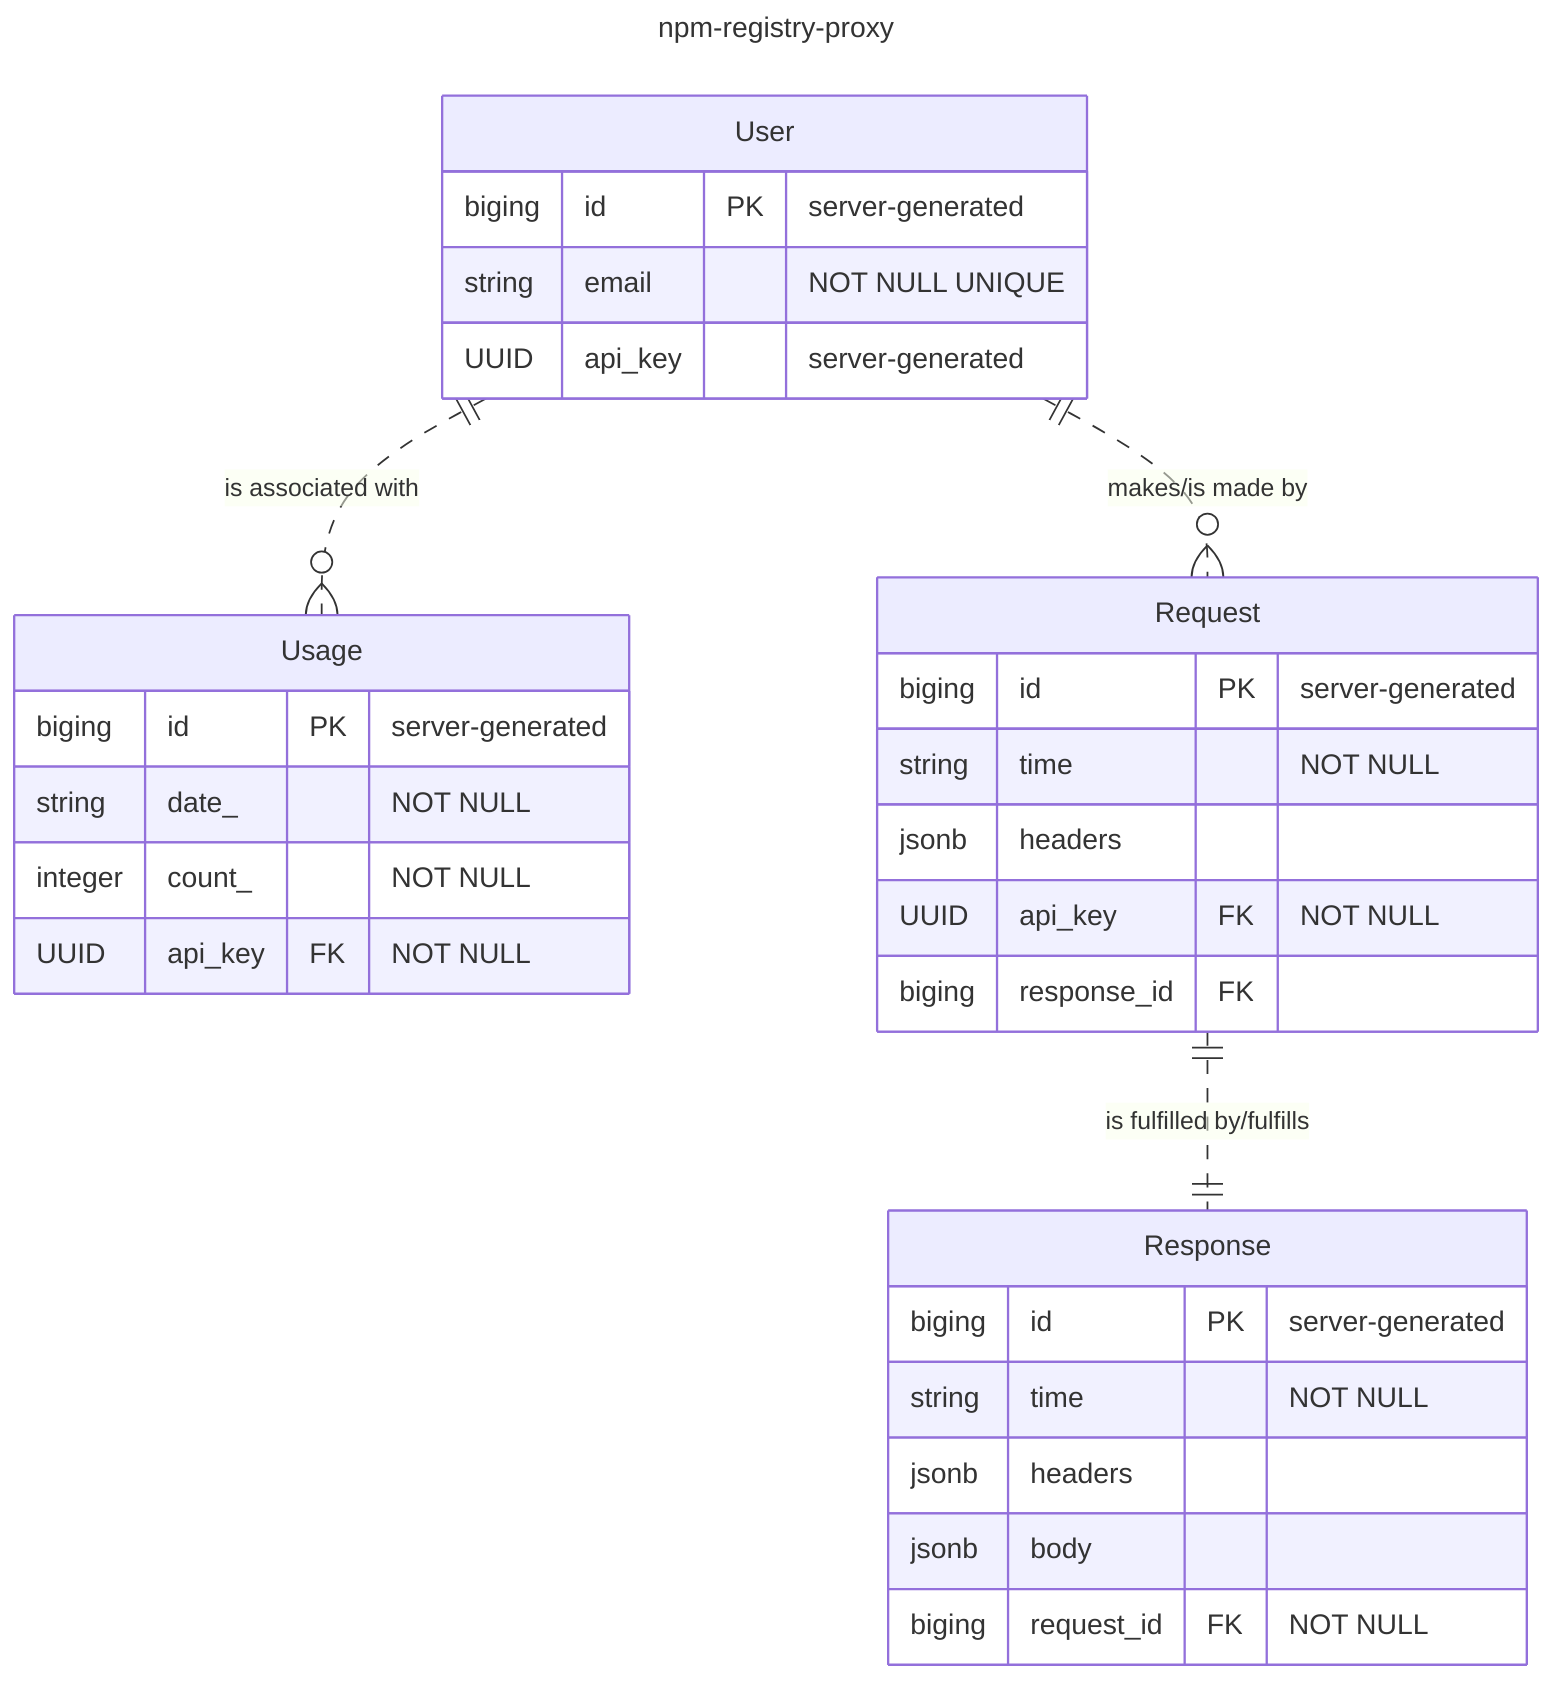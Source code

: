 ---
title: npm-registry-proxy
---
erDiagram
    User {
        biging id PK "server-generated"
        string email "NOT NULL UNIQUE"
        UUID api_key "server-generated"
    }
    Usage {
        biging id PK "server-generated"
        string date_ "NOT NULL"
        integer count_ "NOT NULL"
        UUID api_key FK "NOT NULL"
    }
    Request {
        biging id PK "server-generated"
        string time "NOT NULL"
        jsonb headers
        UUID api_key FK "NOT NULL"
        biging response_id FK
    }
    Response {
        biging id PK "server-generated"
        string time "NOT NULL"
        jsonb headers
        jsonb body
        biging request_id FK "NOT NULL"
    }
    User ||..o{ Usage: "is associated with"
    User ||..o{ Request: "makes/is made by"
    Request ||..|| Response: "is fulfilled by/fulfills"